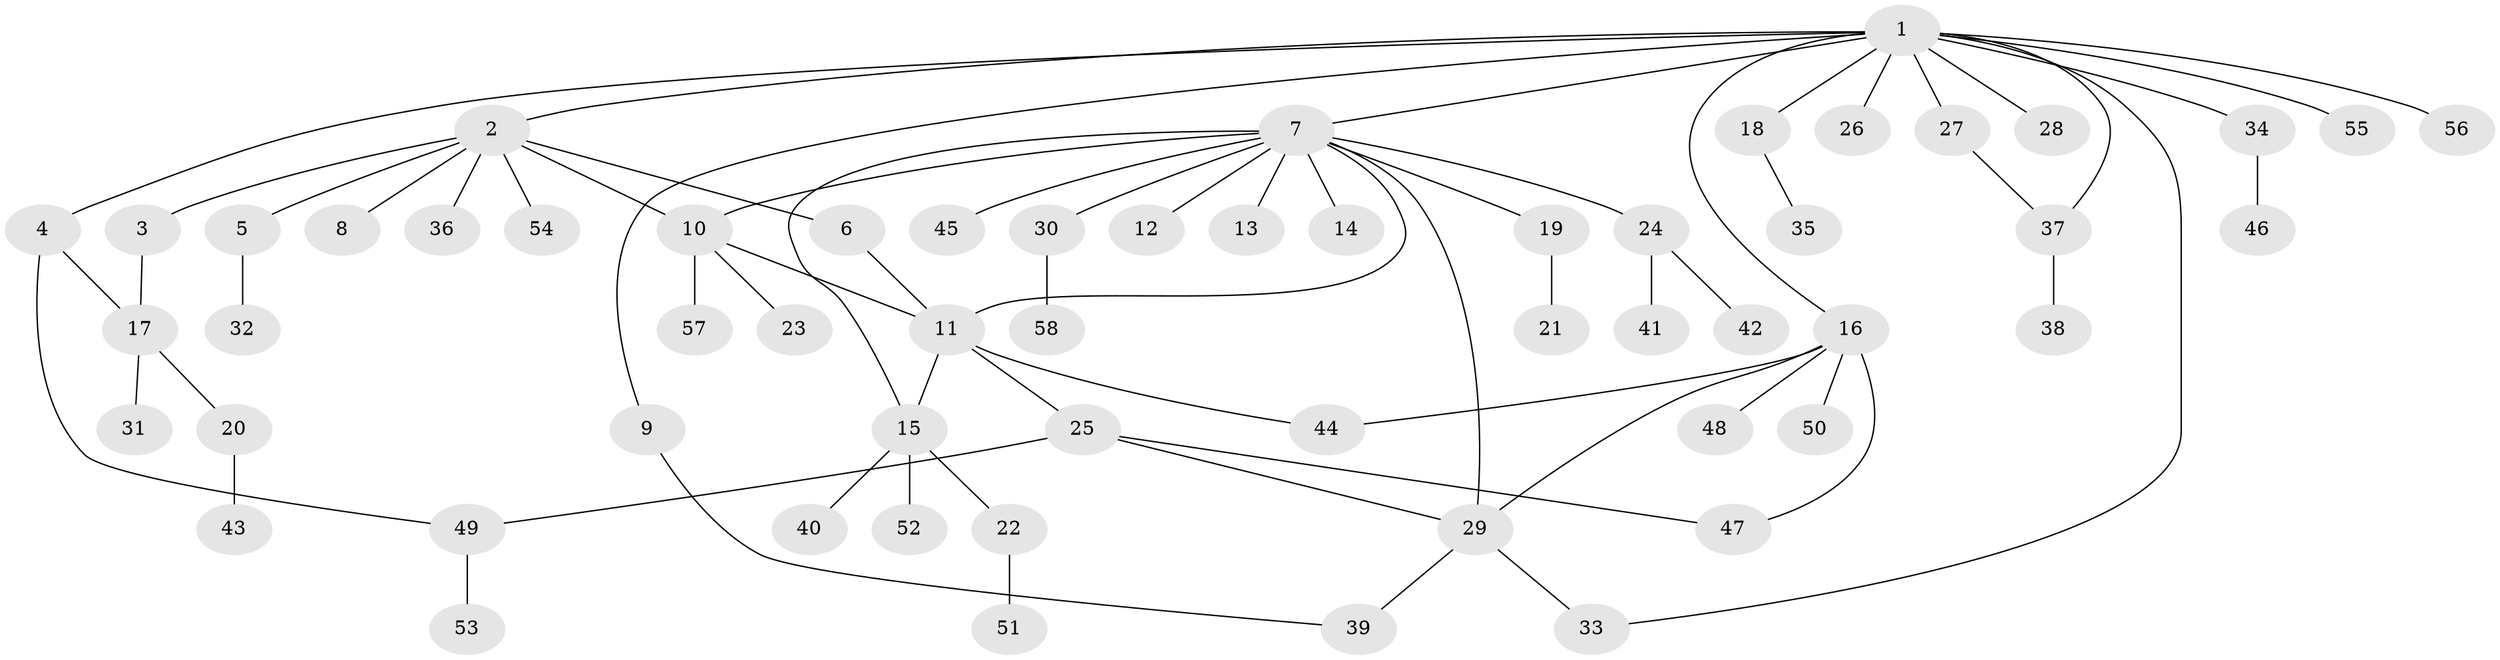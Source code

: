 // Generated by graph-tools (version 1.1) at 2025/26/03/09/25 03:26:02]
// undirected, 58 vertices, 70 edges
graph export_dot {
graph [start="1"]
  node [color=gray90,style=filled];
  1;
  2;
  3;
  4;
  5;
  6;
  7;
  8;
  9;
  10;
  11;
  12;
  13;
  14;
  15;
  16;
  17;
  18;
  19;
  20;
  21;
  22;
  23;
  24;
  25;
  26;
  27;
  28;
  29;
  30;
  31;
  32;
  33;
  34;
  35;
  36;
  37;
  38;
  39;
  40;
  41;
  42;
  43;
  44;
  45;
  46;
  47;
  48;
  49;
  50;
  51;
  52;
  53;
  54;
  55;
  56;
  57;
  58;
  1 -- 2;
  1 -- 4;
  1 -- 7;
  1 -- 9;
  1 -- 16;
  1 -- 18;
  1 -- 26;
  1 -- 27;
  1 -- 28;
  1 -- 33;
  1 -- 34;
  1 -- 37;
  1 -- 55;
  1 -- 56;
  2 -- 3;
  2 -- 5;
  2 -- 6;
  2 -- 8;
  2 -- 10;
  2 -- 36;
  2 -- 54;
  3 -- 17;
  4 -- 17;
  4 -- 49;
  5 -- 32;
  6 -- 11;
  7 -- 10;
  7 -- 11;
  7 -- 12;
  7 -- 13;
  7 -- 14;
  7 -- 15;
  7 -- 19;
  7 -- 24;
  7 -- 29;
  7 -- 30;
  7 -- 45;
  9 -- 39;
  10 -- 11;
  10 -- 23;
  10 -- 57;
  11 -- 15;
  11 -- 25;
  11 -- 44;
  15 -- 22;
  15 -- 40;
  15 -- 52;
  16 -- 29;
  16 -- 44;
  16 -- 47;
  16 -- 48;
  16 -- 50;
  17 -- 20;
  17 -- 31;
  18 -- 35;
  19 -- 21;
  20 -- 43;
  22 -- 51;
  24 -- 41;
  24 -- 42;
  25 -- 29;
  25 -- 47;
  25 -- 49;
  27 -- 37;
  29 -- 33;
  29 -- 39;
  30 -- 58;
  34 -- 46;
  37 -- 38;
  49 -- 53;
}
